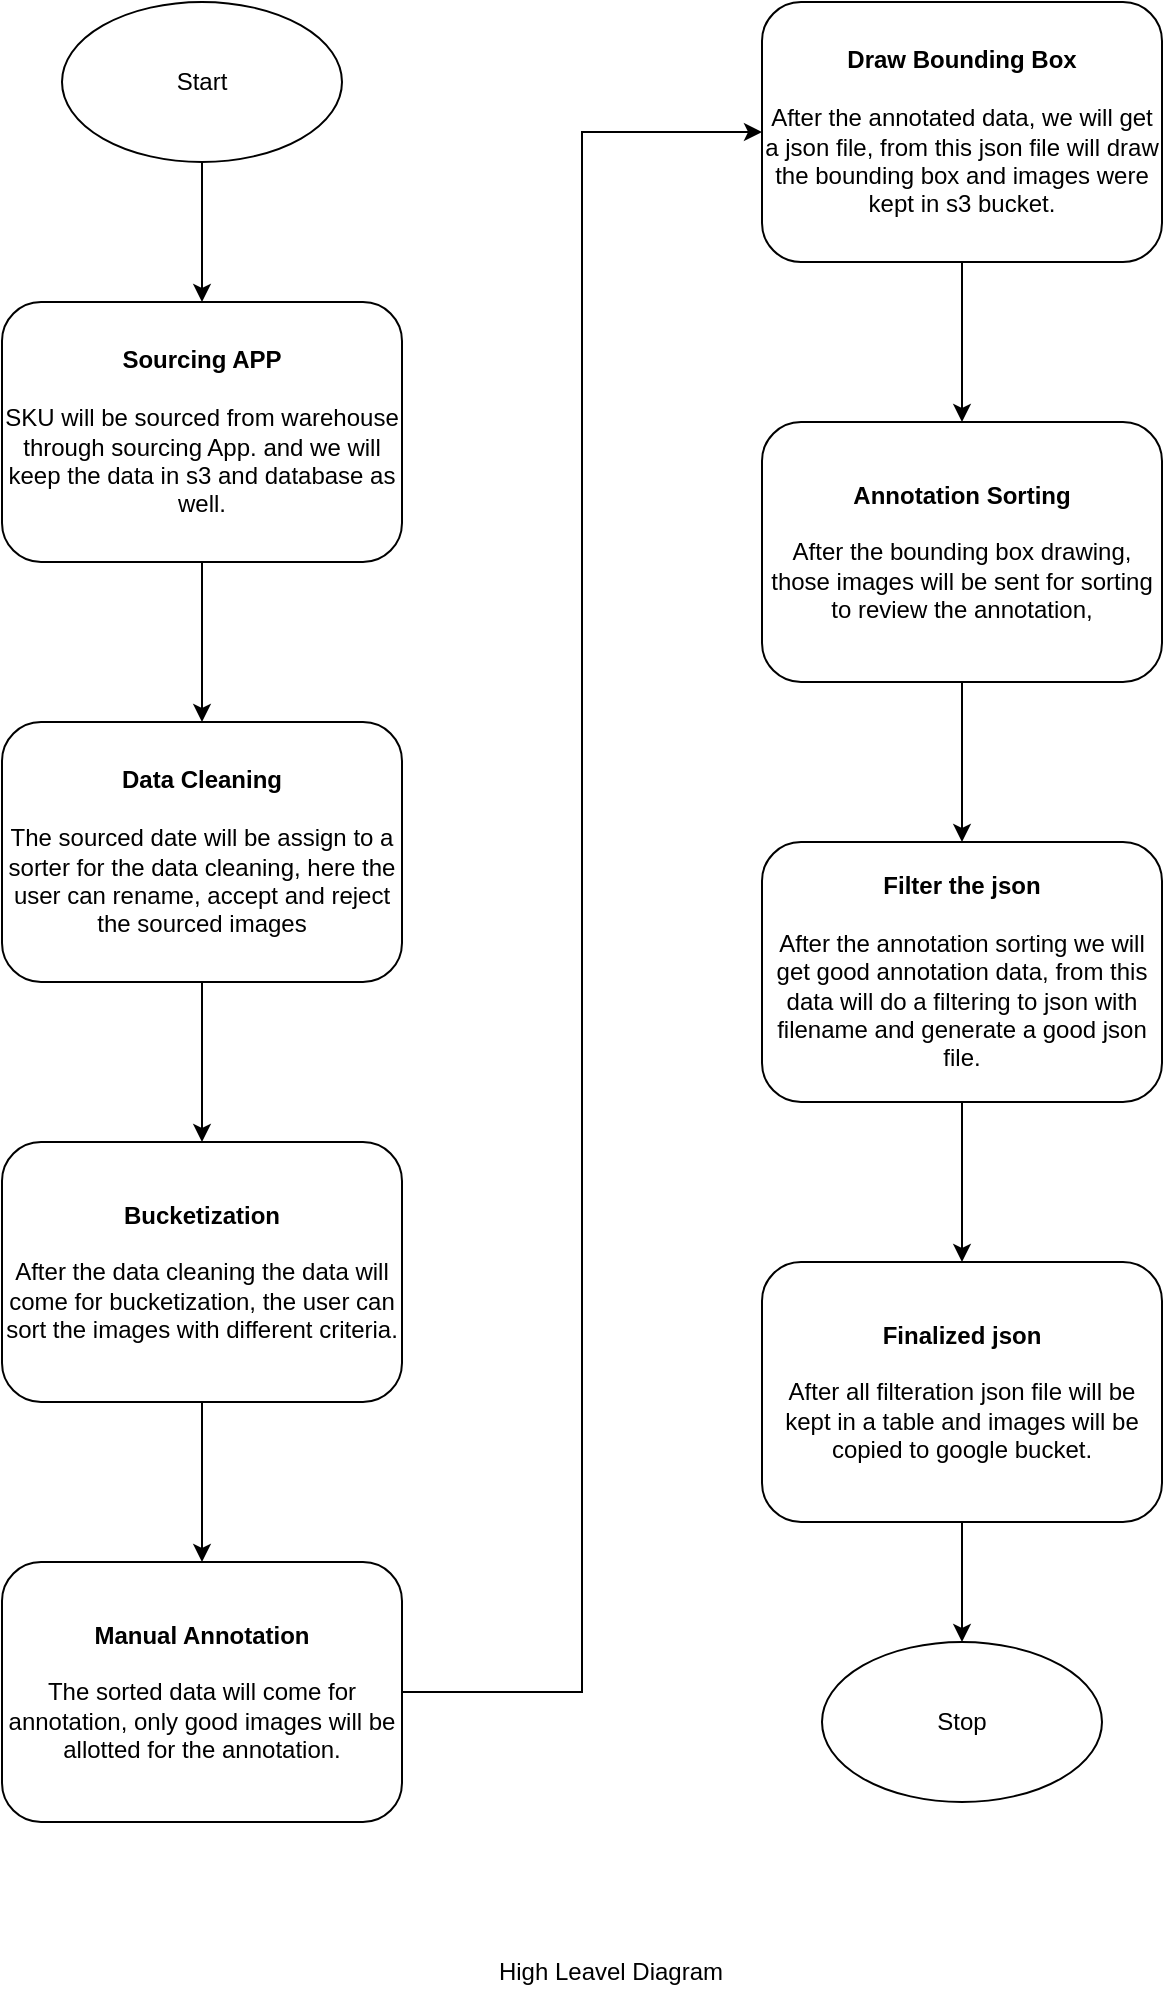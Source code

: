 <mxfile version="24.0.2" type="github">
  <diagram name="Page-1" id="WYd1DO_Am6oGvoUfWORl">
    <mxGraphModel dx="821" dy="466" grid="1" gridSize="10" guides="1" tooltips="1" connect="1" arrows="1" fold="1" page="1" pageScale="1" pageWidth="827" pageHeight="1169" math="0" shadow="0">
      <root>
        <mxCell id="0" />
        <mxCell id="1" parent="0" />
        <mxCell id="wfsq0a6jWM2ucOWFd4YF-3" value="" style="edgeStyle=orthogonalEdgeStyle;rounded=0;orthogonalLoop=1;jettySize=auto;html=1;" parent="1" source="wfsq0a6jWM2ucOWFd4YF-1" target="wfsq0a6jWM2ucOWFd4YF-2" edge="1">
          <mxGeometry relative="1" as="geometry" />
        </mxCell>
        <mxCell id="wfsq0a6jWM2ucOWFd4YF-1" value="Start" style="ellipse;whiteSpace=wrap;html=1;fillColor=none;" parent="1" vertex="1">
          <mxGeometry x="140" y="110" width="140" height="80" as="geometry" />
        </mxCell>
        <mxCell id="wfsq0a6jWM2ucOWFd4YF-7" value="" style="edgeStyle=orthogonalEdgeStyle;rounded=0;orthogonalLoop=1;jettySize=auto;html=1;" parent="1" source="wfsq0a6jWM2ucOWFd4YF-2" target="wfsq0a6jWM2ucOWFd4YF-6" edge="1">
          <mxGeometry relative="1" as="geometry" />
        </mxCell>
        <mxCell id="wfsq0a6jWM2ucOWFd4YF-2" value="&lt;b&gt;Sourcing APP&lt;/b&gt;&lt;div&gt;&lt;br&gt;&lt;/div&gt;&lt;div&gt;SKU will be sourced from warehouse through sourcing App. and we will keep the data in s3 and database as well.&lt;/div&gt;" style="rounded=1;whiteSpace=wrap;html=1;fillColor=none;" parent="1" vertex="1">
          <mxGeometry x="110" y="260" width="200" height="130" as="geometry" />
        </mxCell>
        <mxCell id="wfsq0a6jWM2ucOWFd4YF-9" value="" style="edgeStyle=orthogonalEdgeStyle;rounded=0;orthogonalLoop=1;jettySize=auto;html=1;" parent="1" source="wfsq0a6jWM2ucOWFd4YF-6" target="wfsq0a6jWM2ucOWFd4YF-8" edge="1">
          <mxGeometry relative="1" as="geometry" />
        </mxCell>
        <mxCell id="wfsq0a6jWM2ucOWFd4YF-6" value="&lt;b&gt;Data Cleaning&lt;/b&gt;&lt;div&gt;&lt;br&gt;&lt;/div&gt;&lt;div&gt;The sourced date will be assign to a sorter for the data cleaning, here the user can rename, accept and reject the sourced images&lt;/div&gt;" style="rounded=1;whiteSpace=wrap;html=1;fillColor=none;" parent="1" vertex="1">
          <mxGeometry x="110" y="470" width="200" height="130" as="geometry" />
        </mxCell>
        <mxCell id="wfsq0a6jWM2ucOWFd4YF-11" value="" style="edgeStyle=orthogonalEdgeStyle;rounded=0;orthogonalLoop=1;jettySize=auto;html=1;" parent="1" source="wfsq0a6jWM2ucOWFd4YF-8" target="wfsq0a6jWM2ucOWFd4YF-10" edge="1">
          <mxGeometry relative="1" as="geometry" />
        </mxCell>
        <mxCell id="wfsq0a6jWM2ucOWFd4YF-8" value="&lt;b&gt;Bucketization&lt;/b&gt;&lt;div&gt;&lt;br&gt;&lt;/div&gt;&lt;div&gt;After the data cleaning the data will come for bucketization, the user can sort the images with different criteria.&lt;/div&gt;" style="rounded=1;whiteSpace=wrap;html=1;fillColor=none;" parent="1" vertex="1">
          <mxGeometry x="110" y="680" width="200" height="130" as="geometry" />
        </mxCell>
        <mxCell id="wfsq0a6jWM2ucOWFd4YF-13" value="" style="edgeStyle=orthogonalEdgeStyle;rounded=0;orthogonalLoop=1;jettySize=auto;html=1;entryX=0;entryY=0.5;entryDx=0;entryDy=0;" parent="1" source="wfsq0a6jWM2ucOWFd4YF-10" target="wfsq0a6jWM2ucOWFd4YF-12" edge="1">
          <mxGeometry relative="1" as="geometry" />
        </mxCell>
        <mxCell id="wfsq0a6jWM2ucOWFd4YF-10" value="&lt;b&gt;Manual Annotation&lt;/b&gt;&lt;br&gt;&lt;div&gt;&lt;br&gt;&lt;/div&gt;&lt;div&gt;The sorted data will come for annotation, only good images will be allotted for the annotation.&lt;/div&gt;" style="rounded=1;whiteSpace=wrap;html=1;fillColor=none;" parent="1" vertex="1">
          <mxGeometry x="110" y="890" width="200" height="130" as="geometry" />
        </mxCell>
        <mxCell id="wfsq0a6jWM2ucOWFd4YF-15" value="" style="edgeStyle=orthogonalEdgeStyle;rounded=0;orthogonalLoop=1;jettySize=auto;html=1;" parent="1" source="wfsq0a6jWM2ucOWFd4YF-12" target="wfsq0a6jWM2ucOWFd4YF-14" edge="1">
          <mxGeometry relative="1" as="geometry" />
        </mxCell>
        <mxCell id="wfsq0a6jWM2ucOWFd4YF-12" value="&lt;b&gt;Draw Bounding Box&lt;/b&gt;&lt;br&gt;&lt;div&gt;&lt;br&gt;&lt;/div&gt;&lt;div&gt;After the annotated data, we will get a json file, from this json file will draw the bounding box and images were kept in s3 bucket.&lt;/div&gt;" style="rounded=1;whiteSpace=wrap;html=1;fillColor=none;" parent="1" vertex="1">
          <mxGeometry x="490" y="110" width="200" height="130" as="geometry" />
        </mxCell>
        <mxCell id="wfsq0a6jWM2ucOWFd4YF-17" value="" style="edgeStyle=orthogonalEdgeStyle;rounded=0;orthogonalLoop=1;jettySize=auto;html=1;" parent="1" source="wfsq0a6jWM2ucOWFd4YF-14" target="wfsq0a6jWM2ucOWFd4YF-16" edge="1">
          <mxGeometry relative="1" as="geometry" />
        </mxCell>
        <mxCell id="wfsq0a6jWM2ucOWFd4YF-14" value="&lt;b&gt;Annotation Sorting&lt;/b&gt;&lt;br&gt;&lt;div&gt;&lt;br&gt;&lt;/div&gt;&lt;div&gt;After the bounding box drawing, those images will be sent for sorting to review the annotation,&lt;/div&gt;" style="rounded=1;whiteSpace=wrap;html=1;fillColor=none;" parent="1" vertex="1">
          <mxGeometry x="490" y="320" width="200" height="130" as="geometry" />
        </mxCell>
        <mxCell id="wfsq0a6jWM2ucOWFd4YF-19" value="" style="edgeStyle=orthogonalEdgeStyle;rounded=0;orthogonalLoop=1;jettySize=auto;html=1;" parent="1" source="wfsq0a6jWM2ucOWFd4YF-16" target="wfsq0a6jWM2ucOWFd4YF-18" edge="1">
          <mxGeometry relative="1" as="geometry" />
        </mxCell>
        <mxCell id="wfsq0a6jWM2ucOWFd4YF-16" value="&lt;b&gt;Filter the json&lt;/b&gt;&lt;br&gt;&lt;div&gt;&lt;br&gt;&lt;/div&gt;&lt;div&gt;After the annotation sorting we will get good annotation data, from this data will do a filtering to json with filename and generate a good json file.&lt;/div&gt;" style="rounded=1;whiteSpace=wrap;html=1;fillColor=none;" parent="1" vertex="1">
          <mxGeometry x="490" y="530" width="200" height="130" as="geometry" />
        </mxCell>
        <mxCell id="wfsq0a6jWM2ucOWFd4YF-21" value="" style="edgeStyle=orthogonalEdgeStyle;rounded=0;orthogonalLoop=1;jettySize=auto;html=1;entryX=0.5;entryY=0;entryDx=0;entryDy=0;" parent="1" source="wfsq0a6jWM2ucOWFd4YF-18" target="wfsq0a6jWM2ucOWFd4YF-22" edge="1">
          <mxGeometry relative="1" as="geometry">
            <mxPoint x="590" y="975" as="targetPoint" />
          </mxGeometry>
        </mxCell>
        <mxCell id="wfsq0a6jWM2ucOWFd4YF-18" value="&lt;b&gt;Finalized json&lt;/b&gt;&lt;br&gt;&lt;div&gt;&lt;br&gt;&lt;/div&gt;&lt;div&gt;After all filteration json file will be kept in a table and images will be copied to google bucket.&lt;/div&gt;" style="rounded=1;whiteSpace=wrap;html=1;fillColor=none;" parent="1" vertex="1">
          <mxGeometry x="490" y="740" width="200" height="130" as="geometry" />
        </mxCell>
        <mxCell id="wfsq0a6jWM2ucOWFd4YF-22" value="Stop" style="ellipse;whiteSpace=wrap;html=1;fillColor=none;" parent="1" vertex="1">
          <mxGeometry x="520" y="930" width="140" height="80" as="geometry" />
        </mxCell>
        <mxCell id="doWPRlmPh3jJ0f2aw0ji-1" value="High Leavel Diagram" style="text;html=1;align=center;verticalAlign=middle;resizable=0;points=[];autosize=1;strokeColor=none;fillColor=none;" vertex="1" parent="1">
          <mxGeometry x="344" y="1080" width="140" height="30" as="geometry" />
        </mxCell>
      </root>
    </mxGraphModel>
  </diagram>
</mxfile>
